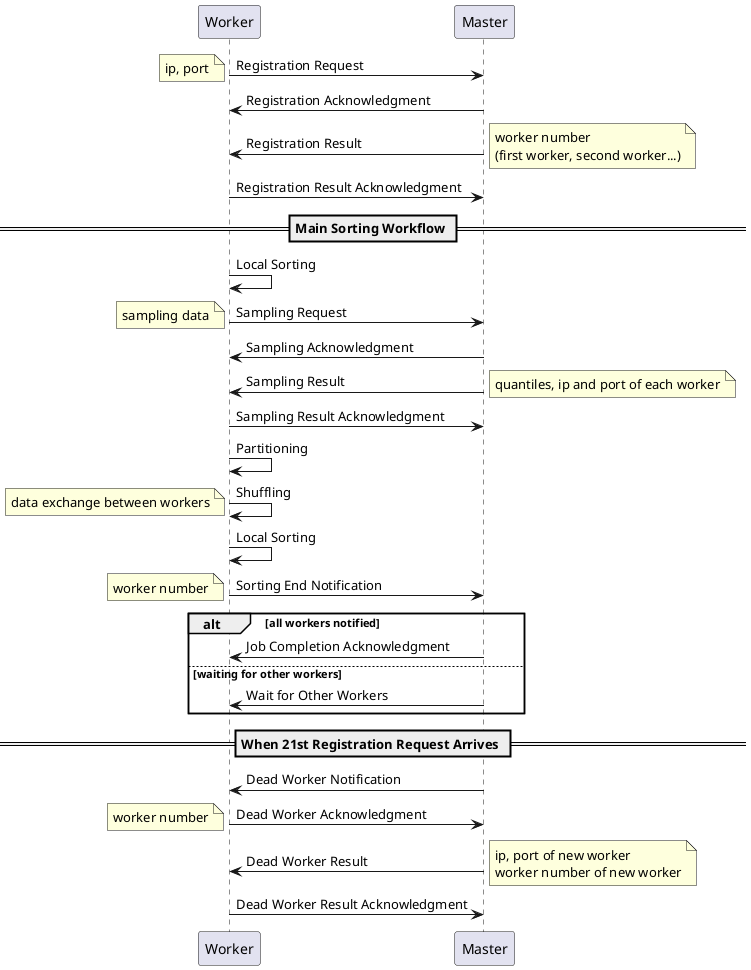 @startuml

participant Worker
participant Master

Worker -> Master: Registration Request
note left
    ip, port
end note
Master -> Worker: Registration Acknowledgment
Master -> Worker: Registration Result
note right
    worker number
    (first worker, second worker...)
end note
Worker -> Master: Registration Result Acknowledgment

== Main Sorting Workflow ==
Worker -> Worker : Local Sorting

Worker -> Master: Sampling Request
note left
    sampling data
end note
Master -> Worker: Sampling Acknowledgment

Master -> Worker: Sampling Result
note right
    quantiles, ip and port of each worker
end note
Worker -> Master: Sampling Result Acknowledgment

Worker -> Worker : Partitioning
Worker -> Worker : Shuffling
note left
    data exchange between workers
end note
Worker -> Worker : Local Sorting
Worker -> Master: Sorting End Notification
note left
    worker number
end note
alt all workers notified
    Master -> Worker: Job Completion Acknowledgment
else waiting for other workers
    Master -> Worker: Wait for Other Workers
end alt


== When 21st Registration Request Arrives ==
Master -> Worker: Dead Worker Notification
Worker -> Master: Dead Worker Acknowledgment
note left
    worker number
end note
Master -> Worker: Dead Worker Result
note right
    ip, port of new worker
    worker number of new worker
end note
Worker -> Master: Dead Worker Result Acknowledgment
@enduml
